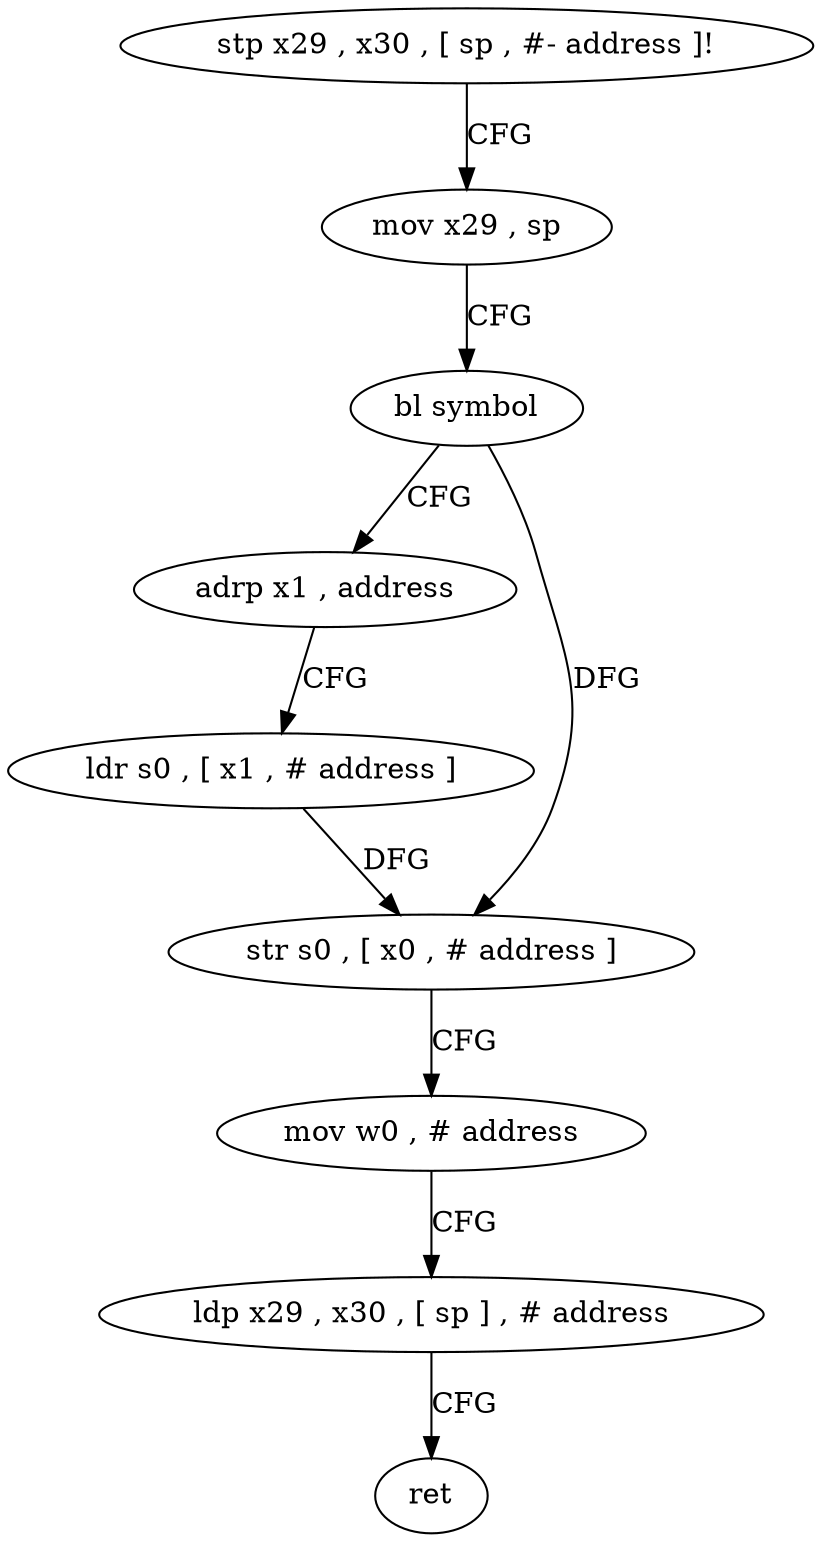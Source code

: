 digraph "func" {
"4245332" [label = "stp x29 , x30 , [ sp , #- address ]!" ]
"4245336" [label = "mov x29 , sp" ]
"4245340" [label = "bl symbol" ]
"4245344" [label = "adrp x1 , address" ]
"4245348" [label = "ldr s0 , [ x1 , # address ]" ]
"4245352" [label = "str s0 , [ x0 , # address ]" ]
"4245356" [label = "mov w0 , # address" ]
"4245360" [label = "ldp x29 , x30 , [ sp ] , # address" ]
"4245364" [label = "ret" ]
"4245332" -> "4245336" [ label = "CFG" ]
"4245336" -> "4245340" [ label = "CFG" ]
"4245340" -> "4245344" [ label = "CFG" ]
"4245340" -> "4245352" [ label = "DFG" ]
"4245344" -> "4245348" [ label = "CFG" ]
"4245348" -> "4245352" [ label = "DFG" ]
"4245352" -> "4245356" [ label = "CFG" ]
"4245356" -> "4245360" [ label = "CFG" ]
"4245360" -> "4245364" [ label = "CFG" ]
}

